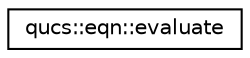 digraph G
{
  edge [fontname="Helvetica",fontsize="10",labelfontname="Helvetica",labelfontsize="10"];
  node [fontname="Helvetica",fontsize="10",shape=record];
  rankdir="LR";
  Node1 [label="qucs::eqn::evaluate",height=0.2,width=0.4,color="black", fillcolor="white", style="filled",URL="$classqucs_1_1eqn_1_1evaluate.html"];
}
